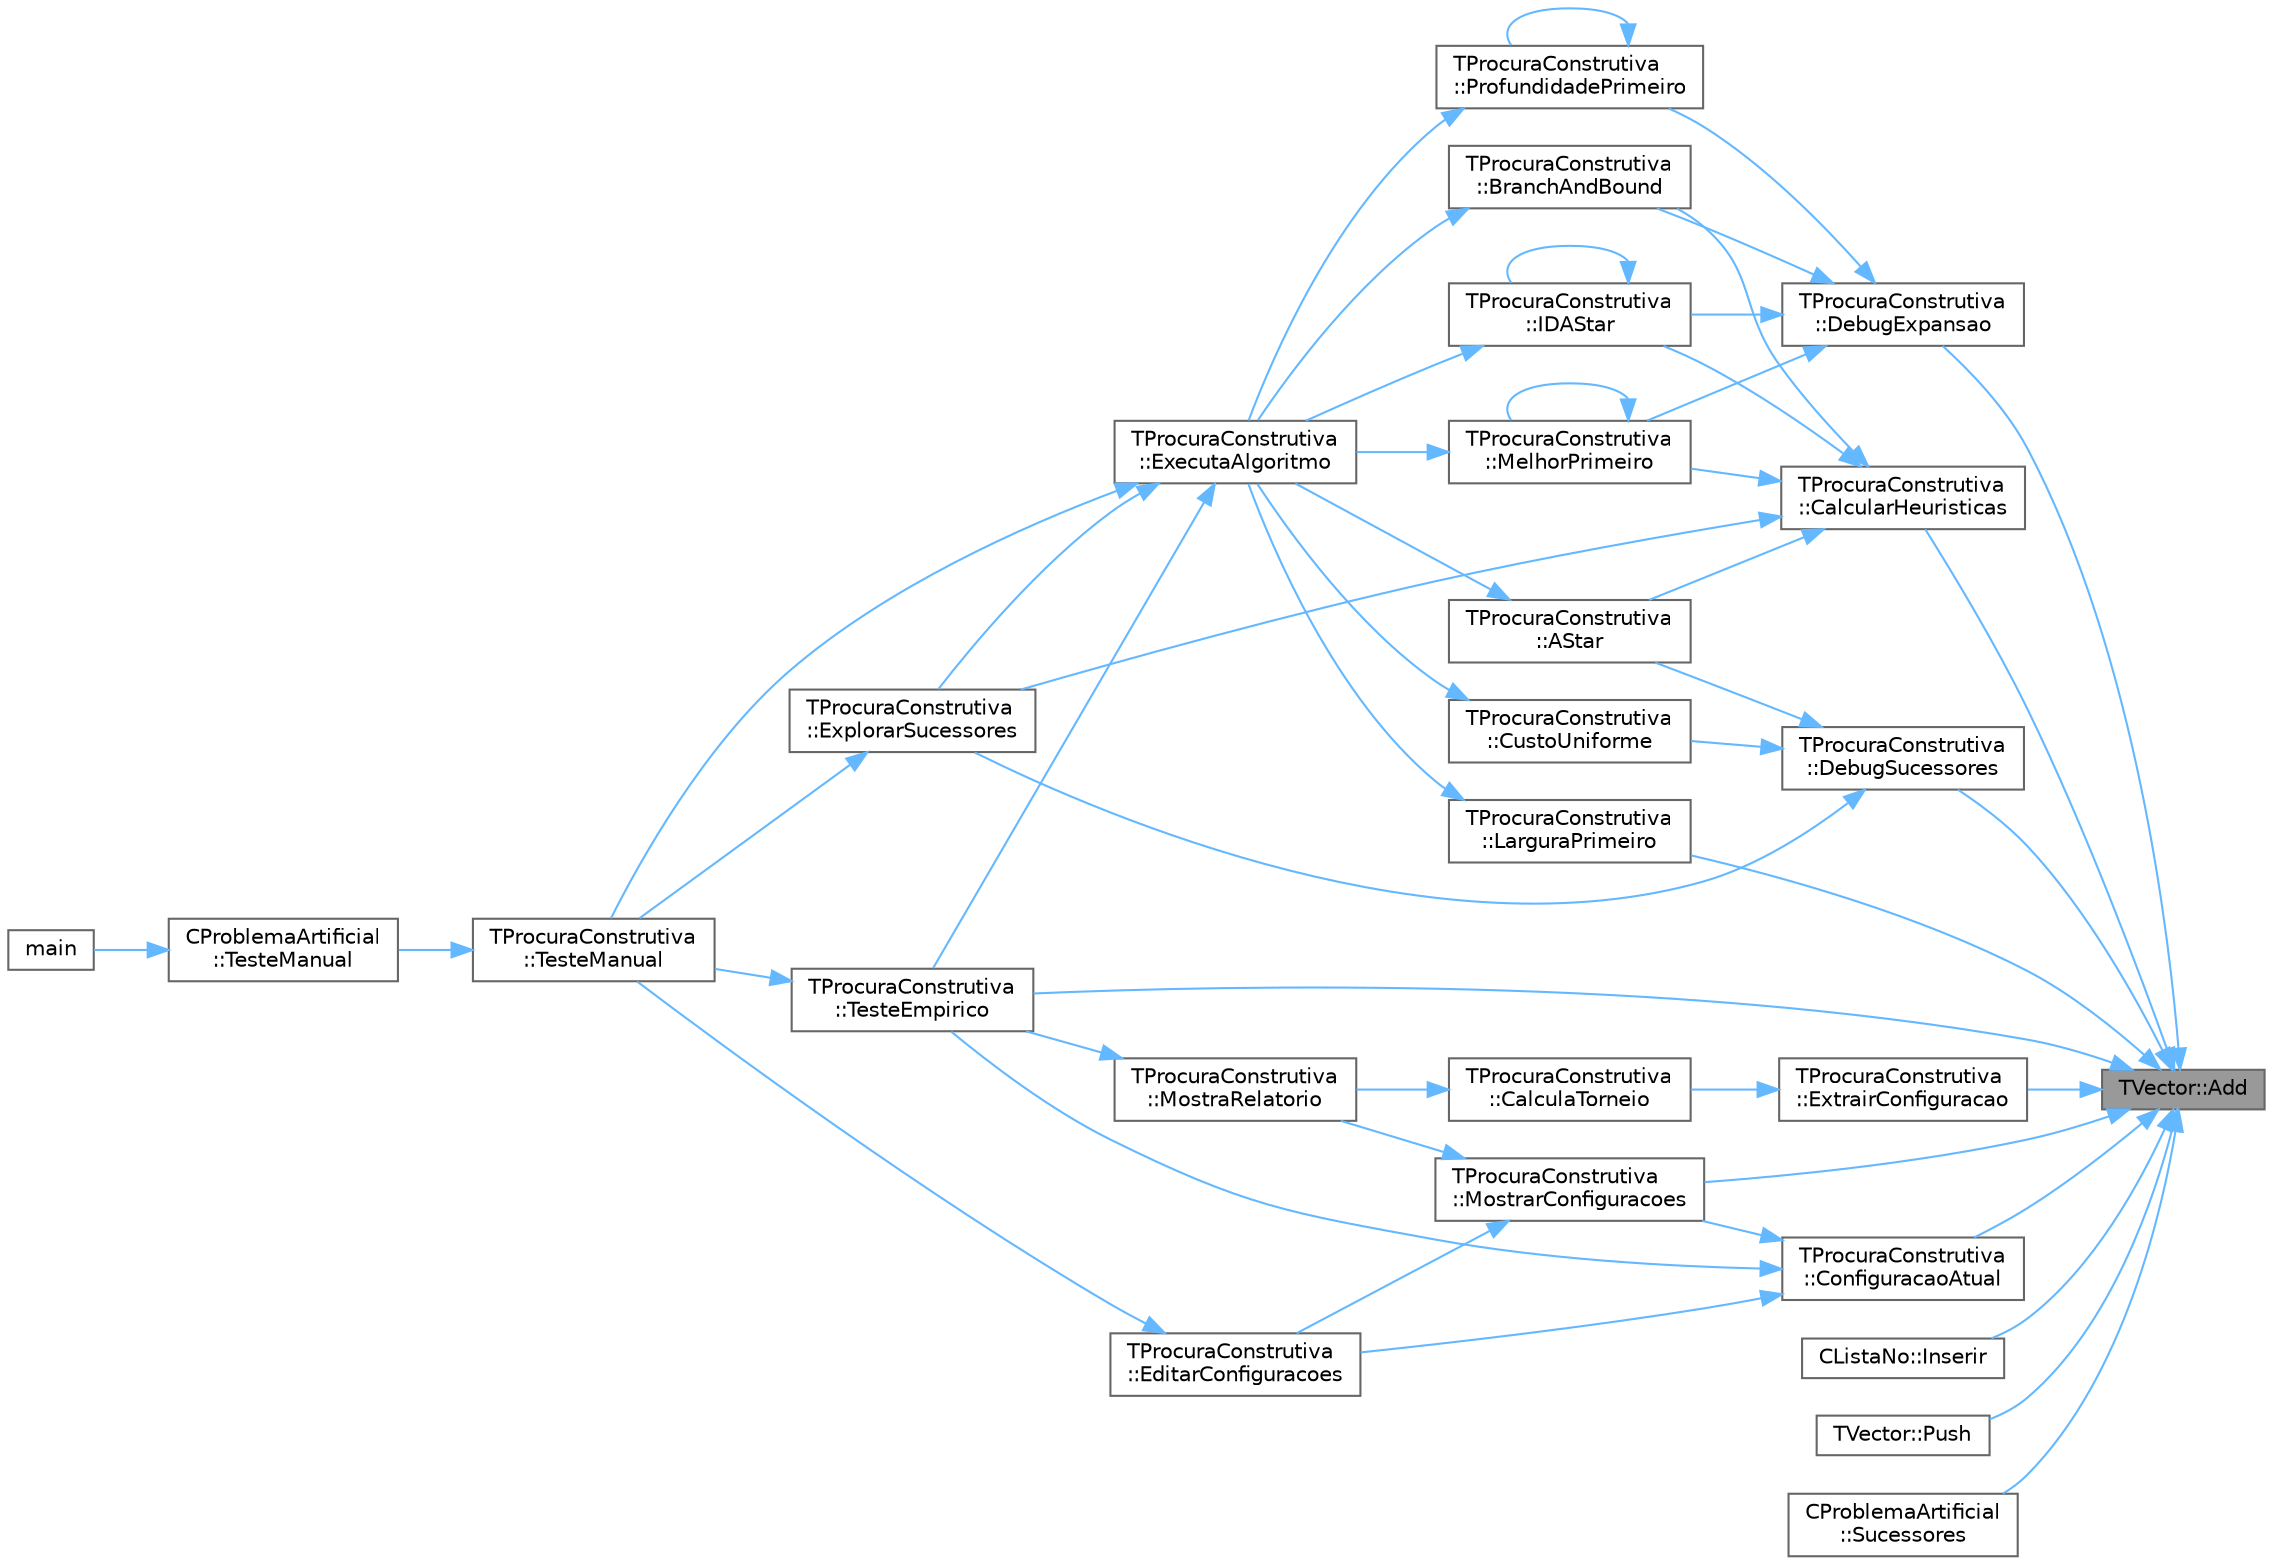 digraph "TVector::Add"
{
 // LATEX_PDF_SIZE
  bgcolor="transparent";
  edge [fontname=Helvetica,fontsize=10,labelfontname=Helvetica,labelfontsize=10];
  node [fontname=Helvetica,fontsize=10,shape=box,height=0.2,width=0.4];
  rankdir="RL";
  Node1 [id="Node000001",label="TVector::Add",height=0.2,width=0.4,color="gray40", fillcolor="grey60", style="filled", fontcolor="black",tooltip=" "];
  Node1 -> Node2 [id="edge50_Node000001_Node000002",dir="back",color="steelblue1",style="solid",tooltip=" "];
  Node2 [id="Node000002",label="TProcuraConstrutiva\l::CalcularHeuristicas",height=0.2,width=0.4,color="grey40", fillcolor="white", style="filled",URL="$classTProcuraConstrutiva.html#a640e74c9b6cd340761db671438ad679e",tooltip=" "];
  Node2 -> Node3 [id="edge51_Node000002_Node000003",dir="back",color="steelblue1",style="solid",tooltip=" "];
  Node3 [id="Node000003",label="TProcuraConstrutiva\l::AStar",height=0.2,width=0.4,color="grey40", fillcolor="white", style="filled",URL="$group__ProcurasInformadas.html#ga37dd78e1a9a6742700728135f81964b4",tooltip="Executa a procura A*, algoritmo informado."];
  Node3 -> Node4 [id="edge52_Node000003_Node000004",dir="back",color="steelblue1",style="solid",tooltip=" "];
  Node4 [id="Node000004",label="TProcuraConstrutiva\l::ExecutaAlgoritmo",height=0.2,width=0.4,color="grey40", fillcolor="white", style="filled",URL="$group__RedefinicaoOpcional.html#gae52871eb18c8ae656a2174acf43b3bb3",tooltip="Executa o algoritmo com os parametros atuais."];
  Node4 -> Node5 [id="edge53_Node000004_Node000005",dir="back",color="steelblue1",style="solid",tooltip=" "];
  Node5 [id="Node000005",label="TProcuraConstrutiva\l::ExplorarSucessores",height=0.2,width=0.4,color="grey40", fillcolor="white", style="filled",URL="$classTProcuraConstrutiva.html#ab5639efca5e48b564a8bdd9ec23a8955",tooltip=" "];
  Node5 -> Node6 [id="edge54_Node000005_Node000006",dir="back",color="steelblue1",style="solid",tooltip=" "];
  Node6 [id="Node000006",label="TProcuraConstrutiva\l::TesteManual",height=0.2,width=0.4,color="grey40", fillcolor="white", style="filled",URL="$group__RedefinicaoMandatoria.html#ga843a501e25cbaff7eb51d8d29995be3a",tooltip="Inicializa a interação com o utilizador."];
  Node6 -> Node7 [id="edge55_Node000006_Node000007",dir="back",color="steelblue1",style="solid",tooltip=" "];
  Node7 [id="Node000007",label="CProblemaArtificial\l::TesteManual",height=0.2,width=0.4,color="grey40", fillcolor="white", style="filled",URL="$classCProblemaArtificial.html#abaad629eb538177261df40e1e27e92ed",tooltip="Inicializa a interação com o utilizador."];
  Node7 -> Node8 [id="edge56_Node000007_Node000008",dir="back",color="steelblue1",style="solid",tooltip=" "];
  Node8 [id="Node000008",label="main",height=0.2,width=0.4,color="grey40", fillcolor="white", style="filled",URL="$teste_8cpp.html#a0ddf1224851353fc92bfbff6f499fa97",tooltip=" "];
  Node4 -> Node9 [id="edge57_Node000004_Node000009",dir="back",color="steelblue1",style="solid",tooltip=" "];
  Node9 [id="Node000009",label="TProcuraConstrutiva\l::TesteEmpirico",height=0.2,width=0.4,color="grey40", fillcolor="white", style="filled",URL="$group__RedefinicaoOpcional.html#gab2fca28035f165ce7c1d40acbfc8c971",tooltip="Executa testes empíricos, em todas as configurações guardadas, nas instâncias selecionadas."];
  Node9 -> Node6 [id="edge58_Node000009_Node000006",dir="back",color="steelblue1",style="solid",tooltip=" "];
  Node4 -> Node6 [id="edge59_Node000004_Node000006",dir="back",color="steelblue1",style="solid",tooltip=" "];
  Node2 -> Node10 [id="edge60_Node000002_Node000010",dir="back",color="steelblue1",style="solid",tooltip=" "];
  Node10 [id="Node000010",label="TProcuraConstrutiva\l::BranchAndBound",height=0.2,width=0.4,color="grey40", fillcolor="white", style="filled",URL="$group__ProcurasInformadas.html#gafe804dbf6cabda9e627500c2d4f8aafd",tooltip="Executa o algoritmo Branch-and-Bound, um algoritmo informado."];
  Node10 -> Node4 [id="edge61_Node000010_Node000004",dir="back",color="steelblue1",style="solid",tooltip=" "];
  Node2 -> Node5 [id="edge62_Node000002_Node000005",dir="back",color="steelblue1",style="solid",tooltip=" "];
  Node2 -> Node11 [id="edge63_Node000002_Node000011",dir="back",color="steelblue1",style="solid",tooltip=" "];
  Node11 [id="Node000011",label="TProcuraConstrutiva\l::IDAStar",height=0.2,width=0.4,color="grey40", fillcolor="white", style="filled",URL="$group__ProcurasInformadas.html#gae77f9608e7988052377d7025bee7c4e8",tooltip="Executa a procura IDA*, algoritmo informado."];
  Node11 -> Node4 [id="edge64_Node000011_Node000004",dir="back",color="steelblue1",style="solid",tooltip=" "];
  Node11 -> Node11 [id="edge65_Node000011_Node000011",dir="back",color="steelblue1",style="solid",tooltip=" "];
  Node2 -> Node12 [id="edge66_Node000002_Node000012",dir="back",color="steelblue1",style="solid",tooltip=" "];
  Node12 [id="Node000012",label="TProcuraConstrutiva\l::MelhorPrimeiro",height=0.2,width=0.4,color="grey40", fillcolor="white", style="filled",URL="$group__ProcurasInformadas.html#gaebb84182343041bc276e4ceceb4b13aa",tooltip="Executa a procura melhor primeiro, algoritmo informado."];
  Node12 -> Node4 [id="edge67_Node000012_Node000004",dir="back",color="steelblue1",style="solid",tooltip=" "];
  Node12 -> Node12 [id="edge68_Node000012_Node000012",dir="back",color="steelblue1",style="solid",tooltip=" "];
  Node1 -> Node13 [id="edge69_Node000001_Node000013",dir="back",color="steelblue1",style="solid",tooltip=" "];
  Node13 [id="Node000013",label="TProcuraConstrutiva\l::ConfiguracaoAtual",height=0.2,width=0.4,color="grey40", fillcolor="white", style="filled",URL="$classTProcuraConstrutiva.html#a4c50b21dc4dc6a689af754dfce6e272f",tooltip=" "];
  Node13 -> Node14 [id="edge70_Node000013_Node000014",dir="back",color="steelblue1",style="solid",tooltip=" "];
  Node14 [id="Node000014",label="TProcuraConstrutiva\l::EditarConfiguracoes",height=0.2,width=0.4,color="grey40", fillcolor="white", style="filled",URL="$classTProcuraConstrutiva.html#a7e5329143aa8df478b68741d47fa6a7f",tooltip=" "];
  Node14 -> Node6 [id="edge71_Node000014_Node000006",dir="back",color="steelblue1",style="solid",tooltip=" "];
  Node13 -> Node15 [id="edge72_Node000013_Node000015",dir="back",color="steelblue1",style="solid",tooltip=" "];
  Node15 [id="Node000015",label="TProcuraConstrutiva\l::MostrarConfiguracoes",height=0.2,width=0.4,color="grey40", fillcolor="white", style="filled",URL="$classTProcuraConstrutiva.html#a9d4bc5b86186bcba9cbee82588ada2fb",tooltip=" "];
  Node15 -> Node14 [id="edge73_Node000015_Node000014",dir="back",color="steelblue1",style="solid",tooltip=" "];
  Node15 -> Node16 [id="edge74_Node000015_Node000016",dir="back",color="steelblue1",style="solid",tooltip=" "];
  Node16 [id="Node000016",label="TProcuraConstrutiva\l::MostraRelatorio",height=0.2,width=0.4,color="grey40", fillcolor="white", style="filled",URL="$classTProcuraConstrutiva.html#ac7e1356d8cd516f18380d4f4c5730c2b",tooltip=" "];
  Node16 -> Node9 [id="edge75_Node000016_Node000009",dir="back",color="steelblue1",style="solid",tooltip=" "];
  Node13 -> Node9 [id="edge76_Node000013_Node000009",dir="back",color="steelblue1",style="solid",tooltip=" "];
  Node1 -> Node17 [id="edge77_Node000001_Node000017",dir="back",color="steelblue1",style="solid",tooltip=" "];
  Node17 [id="Node000017",label="TProcuraConstrutiva\l::DebugExpansao",height=0.2,width=0.4,color="grey40", fillcolor="white", style="filled",URL="$classTProcuraConstrutiva.html#ad02feccb0f347d9a475ed1b883cc12aa",tooltip=" "];
  Node17 -> Node10 [id="edge78_Node000017_Node000010",dir="back",color="steelblue1",style="solid",tooltip=" "];
  Node17 -> Node11 [id="edge79_Node000017_Node000011",dir="back",color="steelblue1",style="solid",tooltip=" "];
  Node17 -> Node12 [id="edge80_Node000017_Node000012",dir="back",color="steelblue1",style="solid",tooltip=" "];
  Node17 -> Node18 [id="edge81_Node000017_Node000018",dir="back",color="steelblue1",style="solid",tooltip=" "];
  Node18 [id="Node000018",label="TProcuraConstrutiva\l::ProfundidadePrimeiro",height=0.2,width=0.4,color="grey40", fillcolor="white", style="filled",URL="$group__ProcurasCegas.html#gaf00d9776f6b25d56138efb6725b86228",tooltip="Executa a procura em profundidade primeiro, algoritmo cego."];
  Node18 -> Node4 [id="edge82_Node000018_Node000004",dir="back",color="steelblue1",style="solid",tooltip=" "];
  Node18 -> Node18 [id="edge83_Node000018_Node000018",dir="back",color="steelblue1",style="solid",tooltip=" "];
  Node1 -> Node19 [id="edge84_Node000001_Node000019",dir="back",color="steelblue1",style="solid",tooltip=" "];
  Node19 [id="Node000019",label="TProcuraConstrutiva\l::DebugSucessores",height=0.2,width=0.4,color="grey40", fillcolor="white", style="filled",URL="$classTProcuraConstrutiva.html#a08aa14ddc895426b2ce3df4d763cbbd7",tooltip=" "];
  Node19 -> Node3 [id="edge85_Node000019_Node000003",dir="back",color="steelblue1",style="solid",tooltip=" "];
  Node19 -> Node20 [id="edge86_Node000019_Node000020",dir="back",color="steelblue1",style="solid",tooltip=" "];
  Node20 [id="Node000020",label="TProcuraConstrutiva\l::CustoUniforme",height=0.2,width=0.4,color="grey40", fillcolor="white", style="filled",URL="$group__ProcurasCegas.html#ga2343fafdecfd55b69c0ffb71e8f9426b",tooltip="Executa a procura por custo uniforme, algoritmo cego."];
  Node20 -> Node4 [id="edge87_Node000020_Node000004",dir="back",color="steelblue1",style="solid",tooltip=" "];
  Node19 -> Node5 [id="edge88_Node000019_Node000005",dir="back",color="steelblue1",style="solid",tooltip=" "];
  Node1 -> Node21 [id="edge89_Node000001_Node000021",dir="back",color="steelblue1",style="solid",tooltip=" "];
  Node21 [id="Node000021",label="TProcuraConstrutiva\l::ExtrairConfiguracao",height=0.2,width=0.4,color="grey40", fillcolor="white", style="filled",URL="$classTProcuraConstrutiva.html#adc31f777cf89c56571baedd4a48cea47",tooltip=" "];
  Node21 -> Node22 [id="edge90_Node000021_Node000022",dir="back",color="steelblue1",style="solid",tooltip=" "];
  Node22 [id="Node000022",label="TProcuraConstrutiva\l::CalculaTorneio",height=0.2,width=0.4,color="grey40", fillcolor="white", style="filled",URL="$classTProcuraConstrutiva.html#a589640c821d42dbcc476971995b511bf",tooltip=" "];
  Node22 -> Node16 [id="edge91_Node000022_Node000016",dir="back",color="steelblue1",style="solid",tooltip=" "];
  Node1 -> Node23 [id="edge92_Node000001_Node000023",dir="back",color="steelblue1",style="solid",tooltip=" "];
  Node23 [id="Node000023",label="CListaNo::Inserir",height=0.2,width=0.4,color="grey40", fillcolor="white", style="filled",URL="$classCListaNo.html#a487ec70de88cd34f0f4356b5d0144c72",tooltip=" "];
  Node1 -> Node24 [id="edge93_Node000001_Node000024",dir="back",color="steelblue1",style="solid",tooltip=" "];
  Node24 [id="Node000024",label="TProcuraConstrutiva\l::LarguraPrimeiro",height=0.2,width=0.4,color="grey40", fillcolor="white", style="filled",URL="$group__ProcurasCegas.html#gafe656922894d8a27b4cfb70128793af0",tooltip="Executa a procura em largura primeiro, algoritmo cego."];
  Node24 -> Node4 [id="edge94_Node000024_Node000004",dir="back",color="steelblue1",style="solid",tooltip=" "];
  Node1 -> Node15 [id="edge95_Node000001_Node000015",dir="back",color="steelblue1",style="solid",tooltip=" "];
  Node1 -> Node25 [id="edge96_Node000001_Node000025",dir="back",color="steelblue1",style="solid",tooltip=" "];
  Node25 [id="Node000025",label="TVector::Push",height=0.2,width=0.4,color="grey40", fillcolor="white", style="filled",URL="$classTVector.html#ad9c1fb99a2d0d4f060c4746e6ce97d0f",tooltip=" "];
  Node1 -> Node26 [id="edge97_Node000001_Node000026",dir="back",color="steelblue1",style="solid",tooltip=" "];
  Node26 [id="Node000026",label="CProblemaArtificial\l::Sucessores",height=0.2,width=0.4,color="grey40", fillcolor="white", style="filled",URL="$classCProblemaArtificial.html#a8ecd3995c8ce751d5da10cc20709175c",tooltip="Coloca em sucessores a lista de estados sucessores."];
  Node1 -> Node9 [id="edge98_Node000001_Node000009",dir="back",color="steelblue1",style="solid",tooltip=" "];
}
